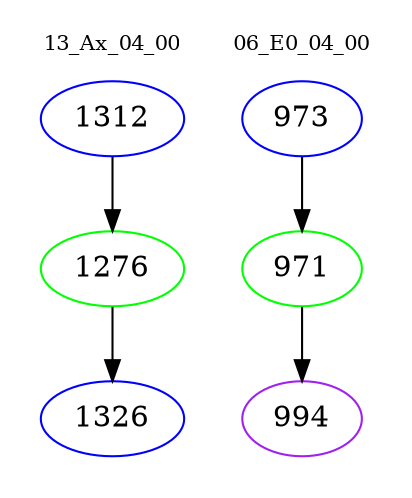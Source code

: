 digraph{
subgraph cluster_0 {
color = white
label = "13_Ax_04_00";
fontsize=10;
T0_1312 [label="1312", color="blue"]
T0_1312 -> T0_1276 [color="black"]
T0_1276 [label="1276", color="green"]
T0_1276 -> T0_1326 [color="black"]
T0_1326 [label="1326", color="blue"]
}
subgraph cluster_1 {
color = white
label = "06_E0_04_00";
fontsize=10;
T1_973 [label="973", color="blue"]
T1_973 -> T1_971 [color="black"]
T1_971 [label="971", color="green"]
T1_971 -> T1_994 [color="black"]
T1_994 [label="994", color="purple"]
}
}

